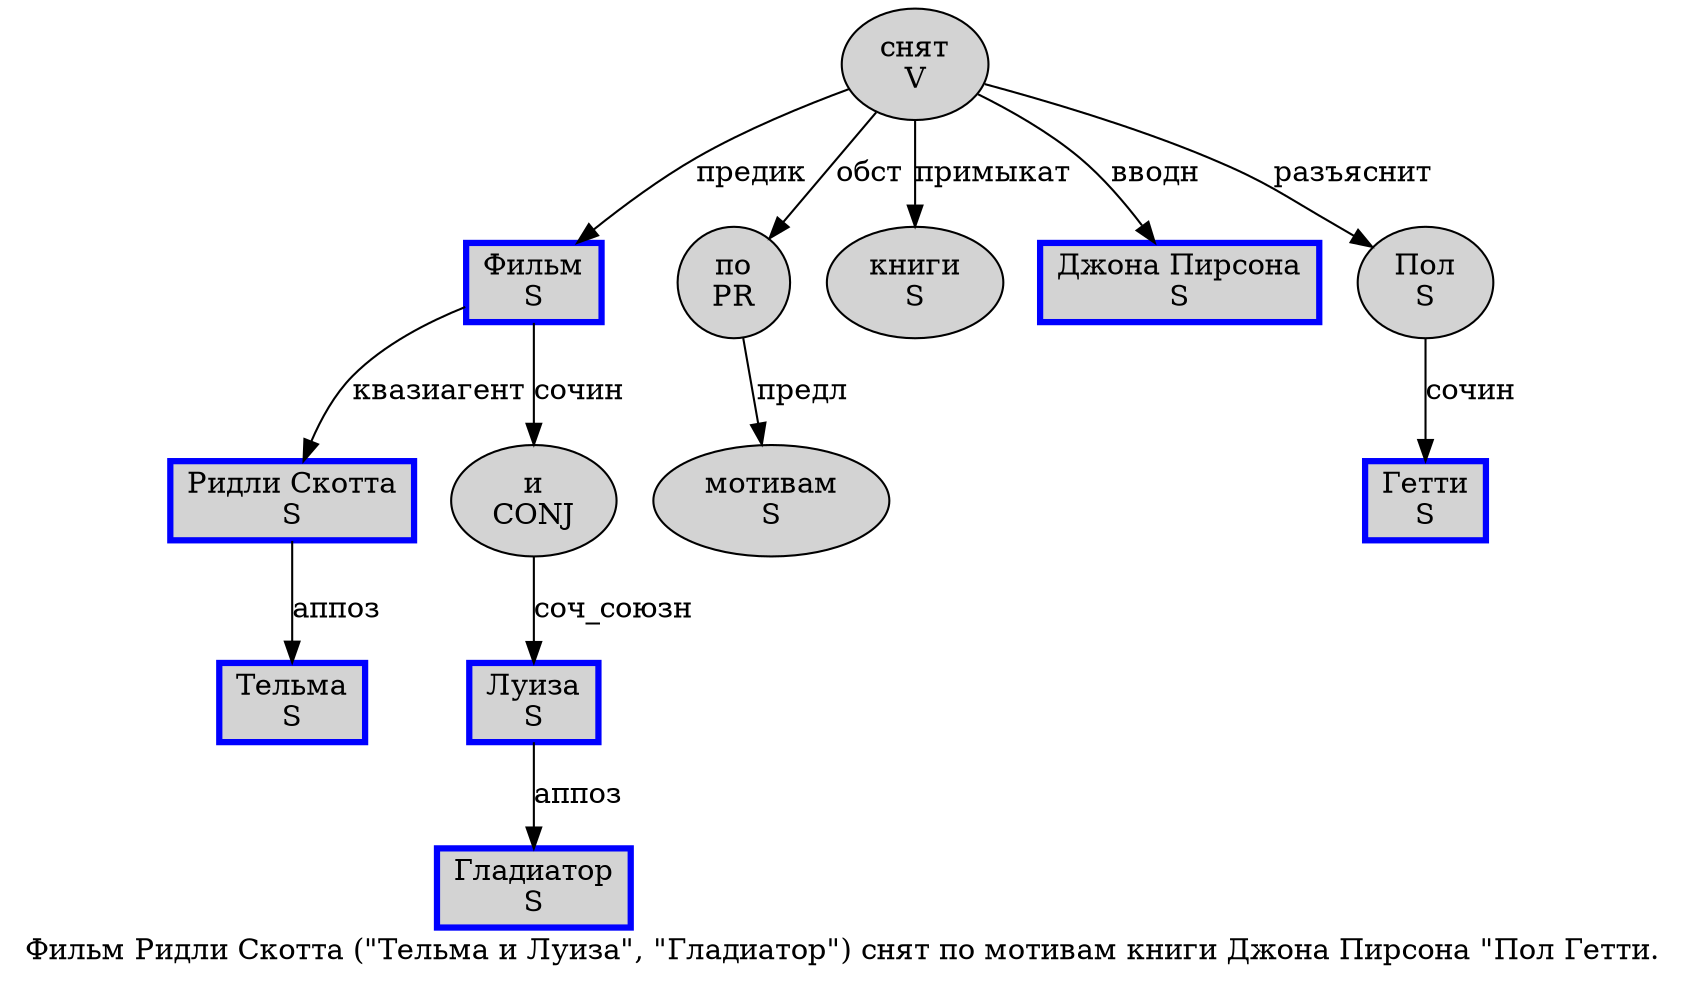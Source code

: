 digraph SENTENCE_1627 {
	graph [label="Фильм Ридли Скотта (\"Тельма и Луиза\", \"Гладиатор\") снят по мотивам книги Джона Пирсона \"Пол Гетти."]
	node [style=filled]
		0 [label="Фильм
S" color=blue fillcolor=lightgray penwidth=3 shape=box]
		1 [label="Ридли Скотта
S" color=blue fillcolor=lightgray penwidth=3 shape=box]
		4 [label="Тельма
S" color=blue fillcolor=lightgray penwidth=3 shape=box]
		5 [label="и
CONJ" color="" fillcolor=lightgray penwidth=1 shape=ellipse]
		6 [label="Луиза
S" color=blue fillcolor=lightgray penwidth=3 shape=box]
		10 [label="Гладиатор
S" color=blue fillcolor=lightgray penwidth=3 shape=box]
		13 [label="снят
V" color="" fillcolor=lightgray penwidth=1 shape=ellipse]
		14 [label="по
PR" color="" fillcolor=lightgray penwidth=1 shape=ellipse]
		15 [label="мотивам
S" color="" fillcolor=lightgray penwidth=1 shape=ellipse]
		16 [label="книги
S" color="" fillcolor=lightgray penwidth=1 shape=ellipse]
		17 [label="Джона Пирсона
S" color=blue fillcolor=lightgray penwidth=3 shape=box]
		19 [label="Пол
S" color="" fillcolor=lightgray penwidth=1 shape=ellipse]
		20 [label="Гетти
S" color=blue fillcolor=lightgray penwidth=3 shape=box]
			19 -> 20 [label="сочин"]
			5 -> 6 [label="соч_союзн"]
			1 -> 4 [label="аппоз"]
			14 -> 15 [label="предл"]
			13 -> 0 [label="предик"]
			13 -> 14 [label="обст"]
			13 -> 16 [label="примыкат"]
			13 -> 17 [label="вводн"]
			13 -> 19 [label="разъяснит"]
			6 -> 10 [label="аппоз"]
			0 -> 1 [label="квазиагент"]
			0 -> 5 [label="сочин"]
}